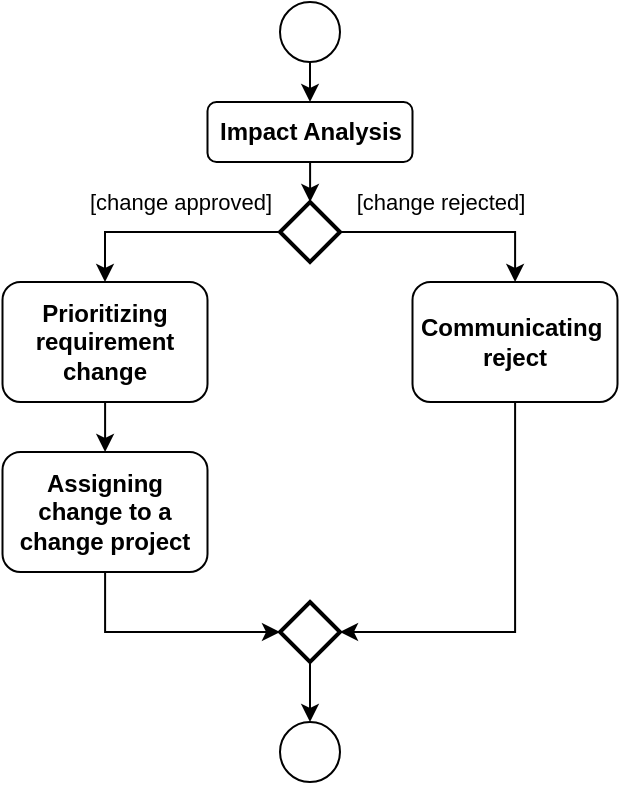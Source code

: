 <mxfile version="16.5.3" type="device"><diagram id="ZX6-bPZsqUQF2Ps1uraf" name="Page-1"><mxGraphModel dx="1330" dy="760" grid="1" gridSize="10" guides="1" tooltips="1" connect="1" arrows="1" fold="1" page="1" pageScale="1" pageWidth="850" pageHeight="1100" math="0" shadow="0"><root><mxCell id="0"/><mxCell id="1" parent="0"/><mxCell id="H96ecTUnkbTuRopWLmlF-4" style="edgeStyle=orthogonalEdgeStyle;rounded=0;orthogonalLoop=1;jettySize=auto;html=1;" edge="1" parent="1" source="H96ecTUnkbTuRopWLmlF-1" target="H96ecTUnkbTuRopWLmlF-2"><mxGeometry relative="1" as="geometry"/></mxCell><mxCell id="H96ecTUnkbTuRopWLmlF-1" value="" style="ellipse;whiteSpace=wrap;html=1;aspect=fixed;" vertex="1" parent="1"><mxGeometry x="340" y="90" width="30" height="30" as="geometry"/></mxCell><mxCell id="H96ecTUnkbTuRopWLmlF-5" style="edgeStyle=orthogonalEdgeStyle;rounded=0;orthogonalLoop=1;jettySize=auto;html=1;entryX=0.5;entryY=0;entryDx=0;entryDy=0;entryPerimeter=0;" edge="1" parent="1" target="H96ecTUnkbTuRopWLmlF-3"><mxGeometry relative="1" as="geometry"><mxPoint x="355.1" y="200" as="sourcePoint"/></mxGeometry></mxCell><mxCell id="H96ecTUnkbTuRopWLmlF-18" style="edgeStyle=orthogonalEdgeStyle;rounded=0;orthogonalLoop=1;jettySize=auto;html=1;" edge="1" parent="1" source="H96ecTUnkbTuRopWLmlF-2" target="H96ecTUnkbTuRopWLmlF-3"><mxGeometry relative="1" as="geometry"/></mxCell><mxCell id="H96ecTUnkbTuRopWLmlF-2" value="&lt;b&gt;Impact Analysis&lt;/b&gt;" style="rounded=1;whiteSpace=wrap;html=1;" vertex="1" parent="1"><mxGeometry x="303.75" y="140" width="102.5" height="30" as="geometry"/></mxCell><mxCell id="H96ecTUnkbTuRopWLmlF-13" style="edgeStyle=orthogonalEdgeStyle;rounded=0;orthogonalLoop=1;jettySize=auto;html=1;entryX=0.5;entryY=0;entryDx=0;entryDy=0;" edge="1" parent="1" source="H96ecTUnkbTuRopWLmlF-3" target="H96ecTUnkbTuRopWLmlF-8"><mxGeometry relative="1" as="geometry"/></mxCell><mxCell id="H96ecTUnkbTuRopWLmlF-22" value="[change approved]" style="edgeLabel;html=1;align=center;verticalAlign=middle;resizable=0;points=[];" vertex="1" connectable="0" parent="H96ecTUnkbTuRopWLmlF-13"><mxGeometry x="-0.446" y="-2" relative="1" as="geometry"><mxPoint x="-19" y="-13" as="offset"/></mxGeometry></mxCell><mxCell id="H96ecTUnkbTuRopWLmlF-14" style="edgeStyle=orthogonalEdgeStyle;rounded=0;orthogonalLoop=1;jettySize=auto;html=1;" edge="1" parent="1" source="H96ecTUnkbTuRopWLmlF-3" target="H96ecTUnkbTuRopWLmlF-9"><mxGeometry relative="1" as="geometry"/></mxCell><mxCell id="H96ecTUnkbTuRopWLmlF-23" value="[change rejected]" style="edgeLabel;html=1;align=center;verticalAlign=middle;resizable=0;points=[];" vertex="1" connectable="0" parent="H96ecTUnkbTuRopWLmlF-14"><mxGeometry x="0.17" y="-4" relative="1" as="geometry"><mxPoint x="-16" y="-19" as="offset"/></mxGeometry></mxCell><mxCell id="H96ecTUnkbTuRopWLmlF-3" value="" style="strokeWidth=2;html=1;shape=mxgraph.flowchart.decision;whiteSpace=wrap;" vertex="1" parent="1"><mxGeometry x="340" y="190" width="30" height="30" as="geometry"/></mxCell><mxCell id="H96ecTUnkbTuRopWLmlF-17" style="edgeStyle=orthogonalEdgeStyle;rounded=0;orthogonalLoop=1;jettySize=auto;html=1;" edge="1" parent="1" source="H96ecTUnkbTuRopWLmlF-8" target="H96ecTUnkbTuRopWLmlF-10"><mxGeometry relative="1" as="geometry"/></mxCell><mxCell id="H96ecTUnkbTuRopWLmlF-8" value="&lt;b&gt;Prioritizing requirement&lt;br&gt;change&lt;br&gt;&lt;/b&gt;" style="rounded=1;whiteSpace=wrap;html=1;" vertex="1" parent="1"><mxGeometry x="201.25" y="230" width="102.5" height="60" as="geometry"/></mxCell><mxCell id="H96ecTUnkbTuRopWLmlF-20" style="edgeStyle=orthogonalEdgeStyle;rounded=0;orthogonalLoop=1;jettySize=auto;html=1;entryX=1;entryY=0.5;entryDx=0;entryDy=0;entryPerimeter=0;" edge="1" parent="1" source="H96ecTUnkbTuRopWLmlF-9" target="H96ecTUnkbTuRopWLmlF-11"><mxGeometry relative="1" as="geometry"><Array as="points"><mxPoint x="458" y="405"/></Array></mxGeometry></mxCell><mxCell id="H96ecTUnkbTuRopWLmlF-9" value="&lt;b&gt;Communicating&amp;nbsp;&lt;br&gt;reject&lt;br&gt;&lt;/b&gt;" style="rounded=1;whiteSpace=wrap;html=1;" vertex="1" parent="1"><mxGeometry x="406.25" y="230" width="102.5" height="60" as="geometry"/></mxCell><mxCell id="H96ecTUnkbTuRopWLmlF-19" style="edgeStyle=orthogonalEdgeStyle;rounded=0;orthogonalLoop=1;jettySize=auto;html=1;entryX=0;entryY=0.5;entryDx=0;entryDy=0;entryPerimeter=0;" edge="1" parent="1" source="H96ecTUnkbTuRopWLmlF-10" target="H96ecTUnkbTuRopWLmlF-11"><mxGeometry relative="1" as="geometry"><Array as="points"><mxPoint x="253" y="405"/></Array></mxGeometry></mxCell><mxCell id="H96ecTUnkbTuRopWLmlF-10" value="&lt;b&gt;Assigning change to a change project&lt;br&gt;&lt;/b&gt;" style="rounded=1;whiteSpace=wrap;html=1;" vertex="1" parent="1"><mxGeometry x="201.25" y="315" width="102.5" height="60" as="geometry"/></mxCell><mxCell id="H96ecTUnkbTuRopWLmlF-21" style="edgeStyle=orthogonalEdgeStyle;rounded=0;orthogonalLoop=1;jettySize=auto;html=1;" edge="1" parent="1" source="H96ecTUnkbTuRopWLmlF-11" target="H96ecTUnkbTuRopWLmlF-12"><mxGeometry relative="1" as="geometry"/></mxCell><mxCell id="H96ecTUnkbTuRopWLmlF-11" value="" style="strokeWidth=2;html=1;shape=mxgraph.flowchart.decision;whiteSpace=wrap;" vertex="1" parent="1"><mxGeometry x="340" y="390" width="30" height="30" as="geometry"/></mxCell><mxCell id="H96ecTUnkbTuRopWLmlF-12" value="" style="ellipse;whiteSpace=wrap;html=1;aspect=fixed;" vertex="1" parent="1"><mxGeometry x="340" y="450" width="30" height="30" as="geometry"/></mxCell></root></mxGraphModel></diagram></mxfile>